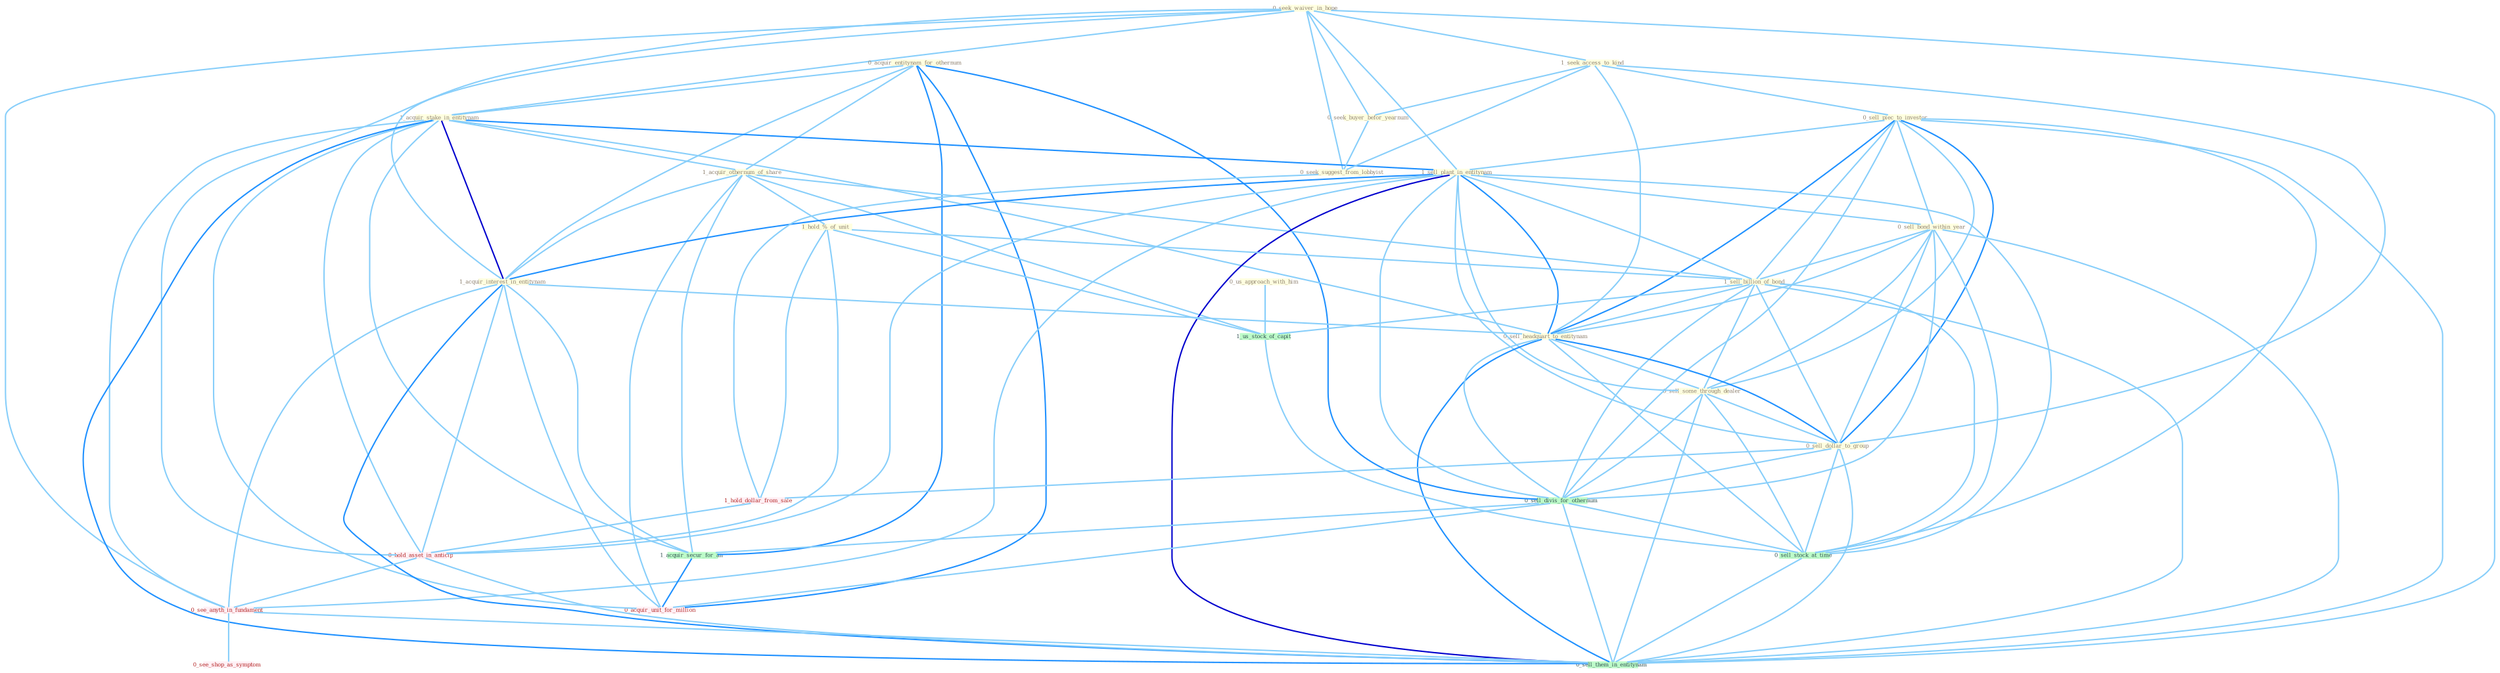 Graph G{ 
    node
    [shape=polygon,style=filled,width=.5,height=.06,color="#BDFCC9",fixedsize=true,fontsize=4,
    fontcolor="#2f4f4f"];
    {node
    [color="#ffffe0", fontcolor="#8b7d6b"] "0_seek_waiver_in_hope " "0_acquir_entitynam_for_othernum " "1_acquir_stake_in_entitynam " "1_seek_access_to_kind " "0_seek_buyer_befor_yearnum " "0_sell_piec_to_investor " "0_us_approach_with_him " "1_acquir_othernum_of_share " "1_sell_plant_in_entitynam " "1_hold_%_of_unit " "0_sell_bond_within_year " "1_acquir_interest_in_entitynam " "1_sell_billion_of_bond " "0_sell_headquart_to_entitynam " "0_sell_some_through_dealer " "0_sell_dollar_to_group " "0_seek_suggest_from_lobbyist "}
{node [color="#fff0f5", fontcolor="#b22222"] "1_hold_dollar_from_sale " "0_hold_asset_in_anticip " "0_see_anyth_in_fundament " "0_acquir_unit_for_million " "0_see_shop_as_symptom "}
edge [color="#B0E2FF"];

	"0_seek_waiver_in_hope " -- "1_acquir_stake_in_entitynam " [w="1", color="#87cefa" ];
	"0_seek_waiver_in_hope " -- "1_seek_access_to_kind " [w="1", color="#87cefa" ];
	"0_seek_waiver_in_hope " -- "0_seek_buyer_befor_yearnum " [w="1", color="#87cefa" ];
	"0_seek_waiver_in_hope " -- "1_sell_plant_in_entitynam " [w="1", color="#87cefa" ];
	"0_seek_waiver_in_hope " -- "1_acquir_interest_in_entitynam " [w="1", color="#87cefa" ];
	"0_seek_waiver_in_hope " -- "0_seek_suggest_from_lobbyist " [w="1", color="#87cefa" ];
	"0_seek_waiver_in_hope " -- "0_hold_asset_in_anticip " [w="1", color="#87cefa" ];
	"0_seek_waiver_in_hope " -- "0_see_anyth_in_fundament " [w="1", color="#87cefa" ];
	"0_seek_waiver_in_hope " -- "0_sell_them_in_entitynam " [w="1", color="#87cefa" ];
	"0_acquir_entitynam_for_othernum " -- "1_acquir_stake_in_entitynam " [w="1", color="#87cefa" ];
	"0_acquir_entitynam_for_othernum " -- "1_acquir_othernum_of_share " [w="1", color="#87cefa" ];
	"0_acquir_entitynam_for_othernum " -- "1_acquir_interest_in_entitynam " [w="1", color="#87cefa" ];
	"0_acquir_entitynam_for_othernum " -- "0_sell_divis_for_othernum " [w="2", color="#1e90ff" , len=0.8];
	"0_acquir_entitynam_for_othernum " -- "1_acquir_secur_for_an " [w="2", color="#1e90ff" , len=0.8];
	"0_acquir_entitynam_for_othernum " -- "0_acquir_unit_for_million " [w="2", color="#1e90ff" , len=0.8];
	"1_acquir_stake_in_entitynam " -- "1_acquir_othernum_of_share " [w="1", color="#87cefa" ];
	"1_acquir_stake_in_entitynam " -- "1_sell_plant_in_entitynam " [w="2", color="#1e90ff" , len=0.8];
	"1_acquir_stake_in_entitynam " -- "1_acquir_interest_in_entitynam " [w="3", color="#0000cd" , len=0.6];
	"1_acquir_stake_in_entitynam " -- "0_sell_headquart_to_entitynam " [w="1", color="#87cefa" ];
	"1_acquir_stake_in_entitynam " -- "1_acquir_secur_for_an " [w="1", color="#87cefa" ];
	"1_acquir_stake_in_entitynam " -- "0_hold_asset_in_anticip " [w="1", color="#87cefa" ];
	"1_acquir_stake_in_entitynam " -- "0_see_anyth_in_fundament " [w="1", color="#87cefa" ];
	"1_acquir_stake_in_entitynam " -- "0_acquir_unit_for_million " [w="1", color="#87cefa" ];
	"1_acquir_stake_in_entitynam " -- "0_sell_them_in_entitynam " [w="2", color="#1e90ff" , len=0.8];
	"1_seek_access_to_kind " -- "0_seek_buyer_befor_yearnum " [w="1", color="#87cefa" ];
	"1_seek_access_to_kind " -- "0_sell_piec_to_investor " [w="1", color="#87cefa" ];
	"1_seek_access_to_kind " -- "0_sell_headquart_to_entitynam " [w="1", color="#87cefa" ];
	"1_seek_access_to_kind " -- "0_sell_dollar_to_group " [w="1", color="#87cefa" ];
	"1_seek_access_to_kind " -- "0_seek_suggest_from_lobbyist " [w="1", color="#87cefa" ];
	"0_seek_buyer_befor_yearnum " -- "0_seek_suggest_from_lobbyist " [w="1", color="#87cefa" ];
	"0_sell_piec_to_investor " -- "1_sell_plant_in_entitynam " [w="1", color="#87cefa" ];
	"0_sell_piec_to_investor " -- "0_sell_bond_within_year " [w="1", color="#87cefa" ];
	"0_sell_piec_to_investor " -- "1_sell_billion_of_bond " [w="1", color="#87cefa" ];
	"0_sell_piec_to_investor " -- "0_sell_headquart_to_entitynam " [w="2", color="#1e90ff" , len=0.8];
	"0_sell_piec_to_investor " -- "0_sell_some_through_dealer " [w="1", color="#87cefa" ];
	"0_sell_piec_to_investor " -- "0_sell_dollar_to_group " [w="2", color="#1e90ff" , len=0.8];
	"0_sell_piec_to_investor " -- "0_sell_divis_for_othernum " [w="1", color="#87cefa" ];
	"0_sell_piec_to_investor " -- "0_sell_stock_at_time " [w="1", color="#87cefa" ];
	"0_sell_piec_to_investor " -- "0_sell_them_in_entitynam " [w="1", color="#87cefa" ];
	"0_us_approach_with_him " -- "1_us_stock_of_capit " [w="1", color="#87cefa" ];
	"1_acquir_othernum_of_share " -- "1_hold_%_of_unit " [w="1", color="#87cefa" ];
	"1_acquir_othernum_of_share " -- "1_acquir_interest_in_entitynam " [w="1", color="#87cefa" ];
	"1_acquir_othernum_of_share " -- "1_sell_billion_of_bond " [w="1", color="#87cefa" ];
	"1_acquir_othernum_of_share " -- "1_acquir_secur_for_an " [w="1", color="#87cefa" ];
	"1_acquir_othernum_of_share " -- "1_us_stock_of_capit " [w="1", color="#87cefa" ];
	"1_acquir_othernum_of_share " -- "0_acquir_unit_for_million " [w="1", color="#87cefa" ];
	"1_sell_plant_in_entitynam " -- "0_sell_bond_within_year " [w="1", color="#87cefa" ];
	"1_sell_plant_in_entitynam " -- "1_acquir_interest_in_entitynam " [w="2", color="#1e90ff" , len=0.8];
	"1_sell_plant_in_entitynam " -- "1_sell_billion_of_bond " [w="1", color="#87cefa" ];
	"1_sell_plant_in_entitynam " -- "0_sell_headquart_to_entitynam " [w="2", color="#1e90ff" , len=0.8];
	"1_sell_plant_in_entitynam " -- "0_sell_some_through_dealer " [w="1", color="#87cefa" ];
	"1_sell_plant_in_entitynam " -- "0_sell_dollar_to_group " [w="1", color="#87cefa" ];
	"1_sell_plant_in_entitynam " -- "0_sell_divis_for_othernum " [w="1", color="#87cefa" ];
	"1_sell_plant_in_entitynam " -- "0_hold_asset_in_anticip " [w="1", color="#87cefa" ];
	"1_sell_plant_in_entitynam " -- "0_sell_stock_at_time " [w="1", color="#87cefa" ];
	"1_sell_plant_in_entitynam " -- "0_see_anyth_in_fundament " [w="1", color="#87cefa" ];
	"1_sell_plant_in_entitynam " -- "0_sell_them_in_entitynam " [w="3", color="#0000cd" , len=0.6];
	"1_hold_%_of_unit " -- "1_sell_billion_of_bond " [w="1", color="#87cefa" ];
	"1_hold_%_of_unit " -- "1_us_stock_of_capit " [w="1", color="#87cefa" ];
	"1_hold_%_of_unit " -- "1_hold_dollar_from_sale " [w="1", color="#87cefa" ];
	"1_hold_%_of_unit " -- "0_hold_asset_in_anticip " [w="1", color="#87cefa" ];
	"0_sell_bond_within_year " -- "1_sell_billion_of_bond " [w="1", color="#87cefa" ];
	"0_sell_bond_within_year " -- "0_sell_headquart_to_entitynam " [w="1", color="#87cefa" ];
	"0_sell_bond_within_year " -- "0_sell_some_through_dealer " [w="1", color="#87cefa" ];
	"0_sell_bond_within_year " -- "0_sell_dollar_to_group " [w="1", color="#87cefa" ];
	"0_sell_bond_within_year " -- "0_sell_divis_for_othernum " [w="1", color="#87cefa" ];
	"0_sell_bond_within_year " -- "0_sell_stock_at_time " [w="1", color="#87cefa" ];
	"0_sell_bond_within_year " -- "0_sell_them_in_entitynam " [w="1", color="#87cefa" ];
	"1_acquir_interest_in_entitynam " -- "0_sell_headquart_to_entitynam " [w="1", color="#87cefa" ];
	"1_acquir_interest_in_entitynam " -- "1_acquir_secur_for_an " [w="1", color="#87cefa" ];
	"1_acquir_interest_in_entitynam " -- "0_hold_asset_in_anticip " [w="1", color="#87cefa" ];
	"1_acquir_interest_in_entitynam " -- "0_see_anyth_in_fundament " [w="1", color="#87cefa" ];
	"1_acquir_interest_in_entitynam " -- "0_acquir_unit_for_million " [w="1", color="#87cefa" ];
	"1_acquir_interest_in_entitynam " -- "0_sell_them_in_entitynam " [w="2", color="#1e90ff" , len=0.8];
	"1_sell_billion_of_bond " -- "0_sell_headquart_to_entitynam " [w="1", color="#87cefa" ];
	"1_sell_billion_of_bond " -- "0_sell_some_through_dealer " [w="1", color="#87cefa" ];
	"1_sell_billion_of_bond " -- "0_sell_dollar_to_group " [w="1", color="#87cefa" ];
	"1_sell_billion_of_bond " -- "0_sell_divis_for_othernum " [w="1", color="#87cefa" ];
	"1_sell_billion_of_bond " -- "1_us_stock_of_capit " [w="1", color="#87cefa" ];
	"1_sell_billion_of_bond " -- "0_sell_stock_at_time " [w="1", color="#87cefa" ];
	"1_sell_billion_of_bond " -- "0_sell_them_in_entitynam " [w="1", color="#87cefa" ];
	"0_sell_headquart_to_entitynam " -- "0_sell_some_through_dealer " [w="1", color="#87cefa" ];
	"0_sell_headquart_to_entitynam " -- "0_sell_dollar_to_group " [w="2", color="#1e90ff" , len=0.8];
	"0_sell_headquart_to_entitynam " -- "0_sell_divis_for_othernum " [w="1", color="#87cefa" ];
	"0_sell_headquart_to_entitynam " -- "0_sell_stock_at_time " [w="1", color="#87cefa" ];
	"0_sell_headquart_to_entitynam " -- "0_sell_them_in_entitynam " [w="2", color="#1e90ff" , len=0.8];
	"0_sell_some_through_dealer " -- "0_sell_dollar_to_group " [w="1", color="#87cefa" ];
	"0_sell_some_through_dealer " -- "0_sell_divis_for_othernum " [w="1", color="#87cefa" ];
	"0_sell_some_through_dealer " -- "0_sell_stock_at_time " [w="1", color="#87cefa" ];
	"0_sell_some_through_dealer " -- "0_sell_them_in_entitynam " [w="1", color="#87cefa" ];
	"0_sell_dollar_to_group " -- "0_sell_divis_for_othernum " [w="1", color="#87cefa" ];
	"0_sell_dollar_to_group " -- "1_hold_dollar_from_sale " [w="1", color="#87cefa" ];
	"0_sell_dollar_to_group " -- "0_sell_stock_at_time " [w="1", color="#87cefa" ];
	"0_sell_dollar_to_group " -- "0_sell_them_in_entitynam " [w="1", color="#87cefa" ];
	"0_seek_suggest_from_lobbyist " -- "1_hold_dollar_from_sale " [w="1", color="#87cefa" ];
	"0_sell_divis_for_othernum " -- "1_acquir_secur_for_an " [w="1", color="#87cefa" ];
	"0_sell_divis_for_othernum " -- "0_sell_stock_at_time " [w="1", color="#87cefa" ];
	"0_sell_divis_for_othernum " -- "0_acquir_unit_for_million " [w="1", color="#87cefa" ];
	"0_sell_divis_for_othernum " -- "0_sell_them_in_entitynam " [w="1", color="#87cefa" ];
	"1_acquir_secur_for_an " -- "0_acquir_unit_for_million " [w="2", color="#1e90ff" , len=0.8];
	"1_us_stock_of_capit " -- "0_sell_stock_at_time " [w="1", color="#87cefa" ];
	"1_hold_dollar_from_sale " -- "0_hold_asset_in_anticip " [w="1", color="#87cefa" ];
	"0_hold_asset_in_anticip " -- "0_see_anyth_in_fundament " [w="1", color="#87cefa" ];
	"0_hold_asset_in_anticip " -- "0_sell_them_in_entitynam " [w="1", color="#87cefa" ];
	"0_sell_stock_at_time " -- "0_sell_them_in_entitynam " [w="1", color="#87cefa" ];
	"0_see_anyth_in_fundament " -- "0_see_shop_as_symptom " [w="1", color="#87cefa" ];
	"0_see_anyth_in_fundament " -- "0_sell_them_in_entitynam " [w="1", color="#87cefa" ];
}